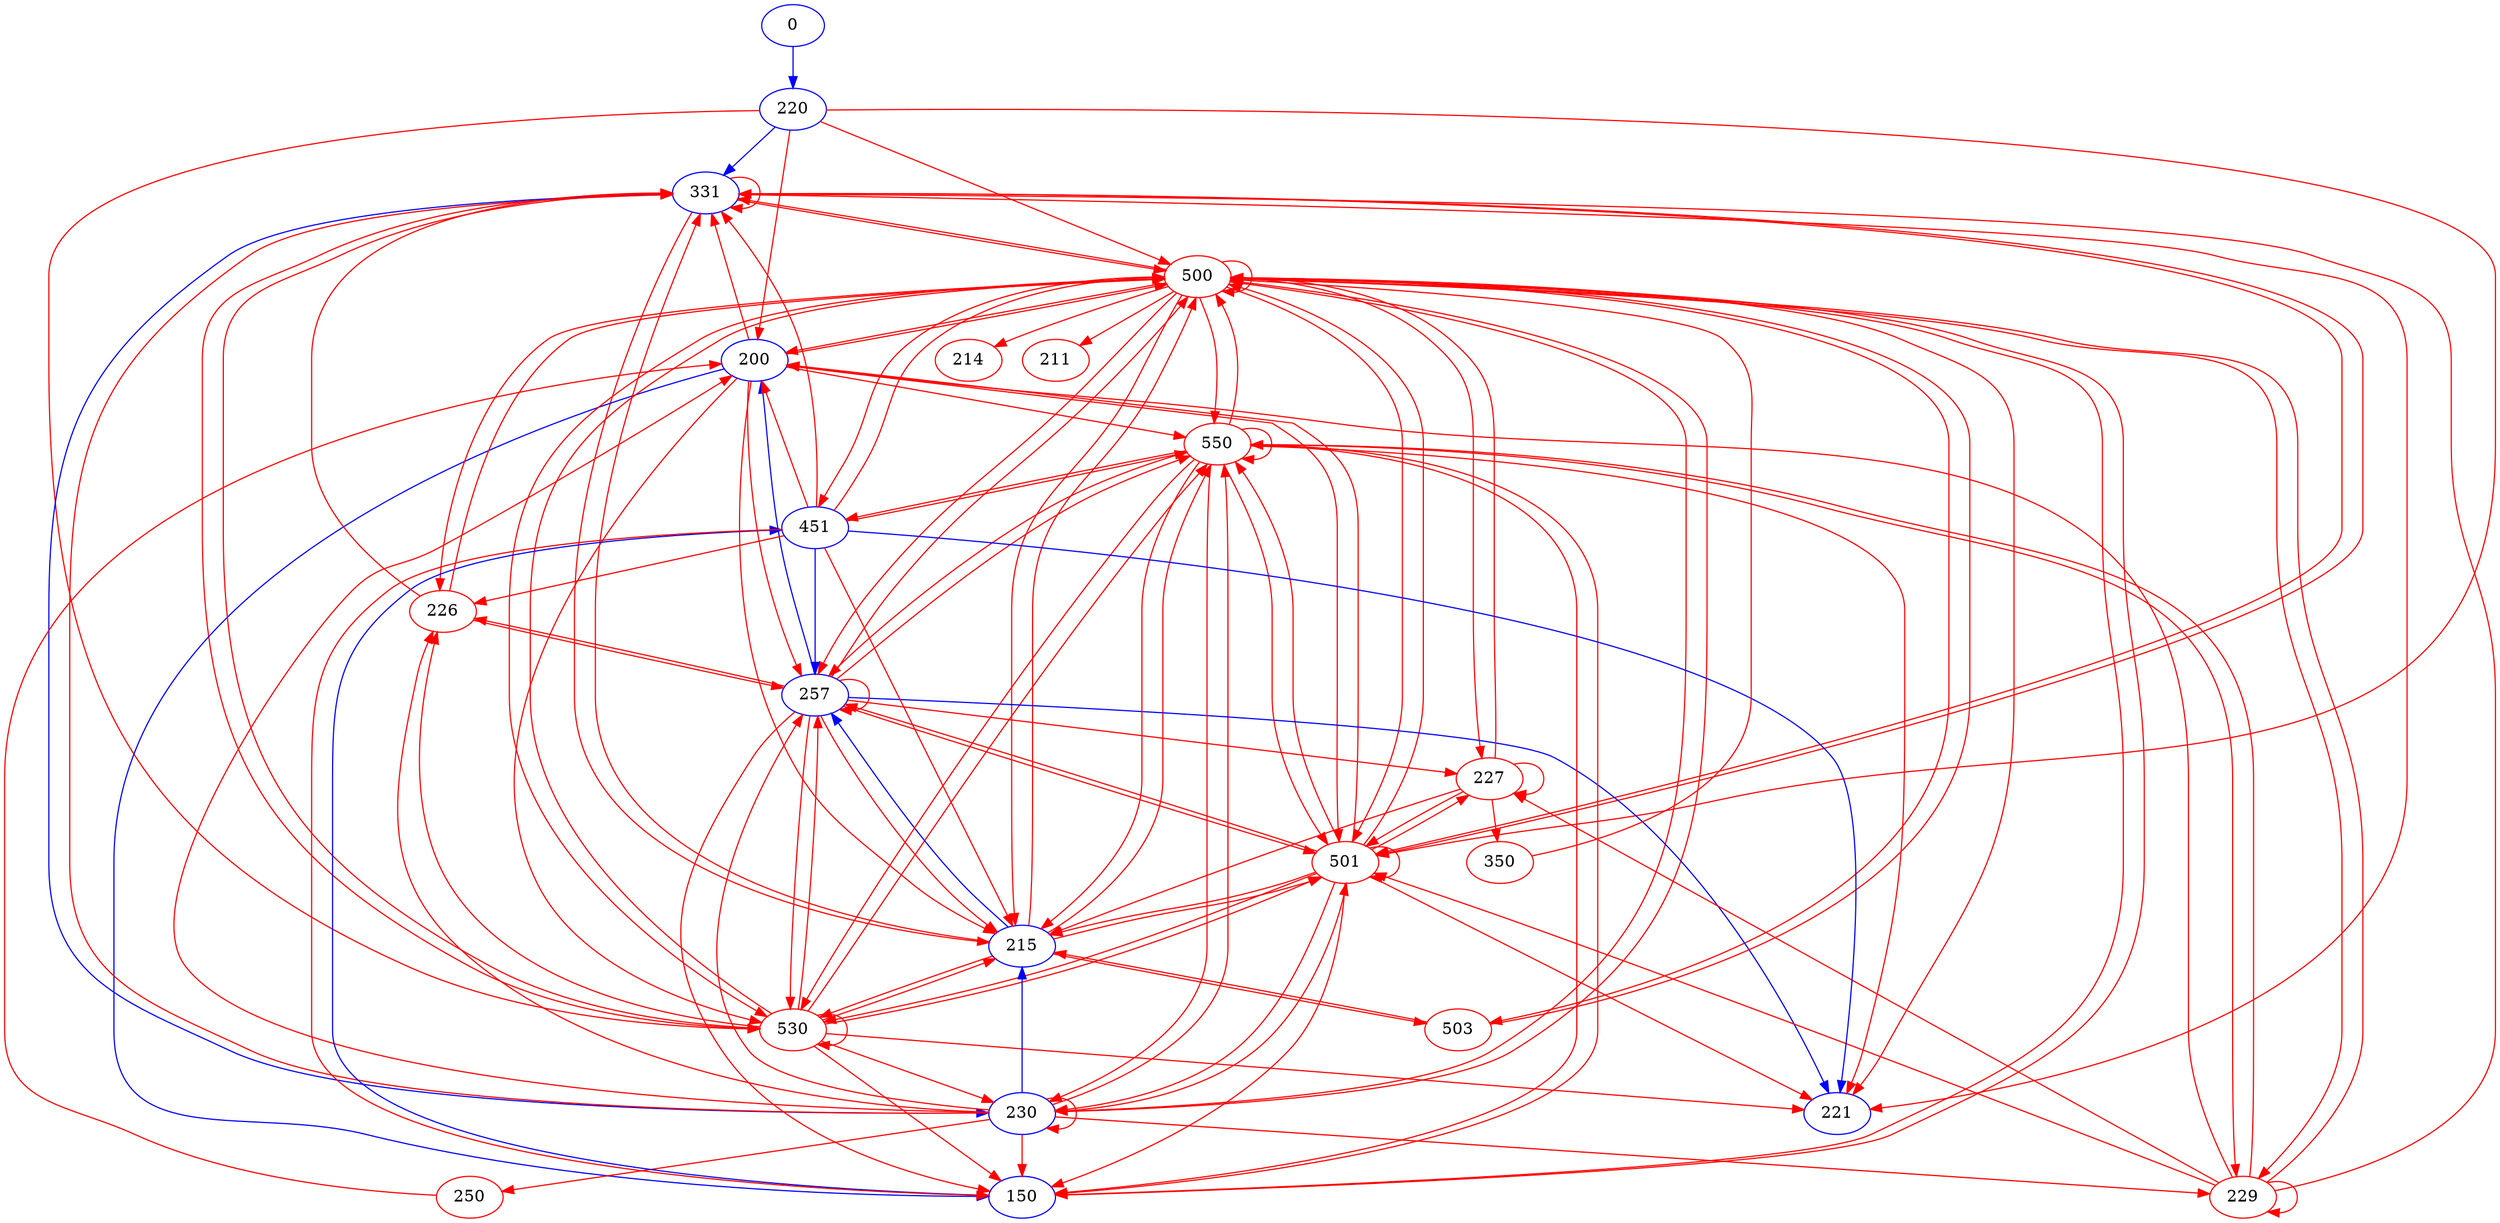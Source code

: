 digraph g {
	node [color=black];
	edge [color=black];
	0	[color=blue];
	220	[color=blue];
	0 -> 220	[key=new_edge,
		color=blue];
	331	[color=blue];
	220 -> 331	[key=new_edge,
		color=blue];
	200	[color=blue];
	220 -> 200	[key=new_edge,
		color=red];
	500	[color=red];
	220 -> 500	[key=new_edge,
		color=red];
	530	[color=red];
	220 -> 530	[key=new_edge,
		color=red];
	501	[color=red];
	220 -> 501	[key=new_edge,
		color=red];
	331 -> 331	[key=new_edge,
		color=red];
	230	[color=blue];
	331 -> 230	[key=new_edge,
		color=blue];
	215	[color=blue];
	331 -> 215	[key=new_edge,
		color=red];
	221	[color=blue];
	331 -> 221	[key=new_edge,
		color=red];
	331 -> 500	[key=new_edge,
		color=red];
	331 -> 530	[key=new_edge,
		color=red];
	331 -> 501	[key=new_edge,
		color=red];
	230 -> 331	[key=new_edge,
		color=red];
	230 -> 230	[key=new_edge,
		color=red];
	230 -> 215	[key=new_edge,
		color=blue];
	257	[color=blue];
	230 -> 257	[key=new_edge,
		color=red];
	230 -> 200	[key=new_edge,
		color=red];
	150	[color=blue];
	230 -> 150	[key=new_edge,
		color=red];
	230 -> 500	[key=new_edge,
		color=red];
	230 -> 501	[key=new_edge,
		color=red];
	550	[color=red];
	230 -> 550	[key=new_edge,
		color=red];
	226	[color=red];
	230 -> 226	[key=new_edge,
		color=red];
	229	[color=red];
	230 -> 229	[key=new_edge,
		color=red];
	250	[color=red];
	230 -> 250	[key=new_edge,
		color=red];
	215 -> 331	[key=new_edge,
		color=red];
	215 -> 257	[key=new_edge,
		color=blue];
	215 -> 500	[key=new_edge,
		color=red];
	215 -> 530	[key=new_edge,
		color=red];
	215 -> 501	[key=new_edge,
		color=red];
	215 -> 550	[key=new_edge,
		color=red];
	503	[color=red];
	215 -> 503	[key=new_edge,
		color=red];
	257 -> 215	[key=new_edge,
		color=red];
	257 -> 257	[key=new_edge,
		color=red];
	257 -> 200	[key=new_edge,
		color=blue];
	257 -> 150	[key=new_edge,
		color=red];
	257 -> 221	[key=new_edge,
		color=blue];
	257 -> 500	[key=new_edge,
		color=red];
	257 -> 530	[key=new_edge,
		color=red];
	257 -> 501	[key=new_edge,
		color=red];
	257 -> 550	[key=new_edge,
		color=red];
	227	[color=red];
	257 -> 227	[key=new_edge,
		color=red];
	257 -> 226	[key=new_edge,
		color=red];
	200 -> 331	[key=new_edge,
		color=red];
	200 -> 215	[key=new_edge,
		color=red];
	200 -> 257	[key=new_edge,
		color=red];
	200 -> 150	[key=new_edge,
		color=blue];
	200 -> 500	[key=new_edge,
		color=red];
	200 -> 530	[key=new_edge,
		color=red];
	200 -> 501	[key=new_edge,
		color=red];
	200 -> 550	[key=new_edge,
		color=red];
	451	[color=blue];
	150 -> 451	[key=new_edge,
		color=blue];
	150 -> 500	[key=new_edge,
		color=red];
	150 -> 550	[key=new_edge,
		color=red];
	451 -> 331	[key=new_edge,
		color=red];
	451 -> 215	[key=new_edge,
		color=red];
	451 -> 257	[key=new_edge,
		color=blue];
	451 -> 200	[key=new_edge,
		color=red];
	451 -> 150	[key=new_edge,
		color=red];
	451 -> 221	[key=new_edge,
		color=blue];
	451 -> 500	[key=new_edge,
		color=red];
	451 -> 550	[key=new_edge,
		color=red];
	451 -> 226	[key=new_edge,
		color=red];
	500 -> 331	[key=new_edge,
		color=red];
	500 -> 230	[key=new_edge,
		color=red];
	500 -> 215	[key=new_edge,
		color=red];
	500 -> 257	[key=new_edge,
		color=red];
	500 -> 200	[key=new_edge,
		color=red];
	500 -> 150	[key=new_edge,
		color=red];
	500 -> 451	[key=new_edge,
		color=red];
	500 -> 221	[key=new_edge,
		color=red];
	500 -> 500	[key=new_edge,
		color=red];
	500 -> 530	[key=new_edge,
		color=red];
	500 -> 501	[key=new_edge,
		color=red];
	214	[color=red];
	500 -> 214	[key=new_edge,
		color=red];
	500 -> 550	[key=new_edge,
		color=red];
	500 -> 227	[key=new_edge,
		color=red];
	500 -> 503	[key=new_edge,
		color=red];
	500 -> 226	[key=new_edge,
		color=red];
	500 -> 229	[key=new_edge,
		color=red];
	211	[color=red];
	500 -> 211	[key=new_edge,
		color=red];
	530 -> 331	[key=new_edge,
		color=red];
	530 -> 230	[key=new_edge,
		color=red];
	530 -> 215	[key=new_edge,
		color=red];
	530 -> 257	[key=new_edge,
		color=red];
	530 -> 150	[key=new_edge,
		color=red];
	530 -> 221	[key=new_edge,
		color=red];
	530 -> 500	[key=new_edge,
		color=red];
	530 -> 530	[key=new_edge,
		color=red];
	530 -> 501	[key=new_edge,
		color=red];
	530 -> 550	[key=new_edge,
		color=red];
	530 -> 226	[key=new_edge,
		color=red];
	501 -> 331	[key=new_edge,
		color=red];
	501 -> 230	[key=new_edge,
		color=red];
	501 -> 215	[key=new_edge,
		color=red];
	501 -> 257	[key=new_edge,
		color=red];
	501 -> 200	[key=new_edge,
		color=red];
	501 -> 150	[key=new_edge,
		color=red];
	501 -> 221	[key=new_edge,
		color=red];
	501 -> 500	[key=new_edge,
		color=red];
	501 -> 530	[key=new_edge,
		color=red];
	501 -> 501	[key=new_edge,
		color=red];
	501 -> 550	[key=new_edge,
		color=red];
	501 -> 227	[key=new_edge,
		color=red];
	550 -> 230	[key=new_edge,
		color=red];
	550 -> 215	[key=new_edge,
		color=red];
	550 -> 257	[key=new_edge,
		color=red];
	550 -> 150	[key=new_edge,
		color=red];
	550 -> 451	[key=new_edge,
		color=red];
	550 -> 221	[key=new_edge,
		color=red];
	550 -> 500	[key=new_edge,
		color=red];
	550 -> 530	[key=new_edge,
		color=red];
	550 -> 501	[key=new_edge,
		color=red];
	550 -> 550	[key=new_edge,
		color=red];
	550 -> 229	[key=new_edge,
		color=red];
	227 -> 215	[key=new_edge,
		color=red];
	227 -> 500	[key=new_edge,
		color=red];
	227 -> 501	[key=new_edge,
		color=red];
	227 -> 227	[key=new_edge,
		color=red];
	350	[color=red];
	227 -> 350	[key=new_edge,
		color=red];
	503 -> 215	[key=new_edge,
		color=red];
	503 -> 500	[key=new_edge,
		color=red];
	226 -> 331	[key=new_edge,
		color=red];
	226 -> 257	[key=new_edge,
		color=red];
	226 -> 500	[key=new_edge,
		color=red];
	229 -> 331	[key=new_edge,
		color=red];
	229 -> 200	[key=new_edge,
		color=red];
	229 -> 500	[key=new_edge,
		color=red];
	229 -> 501	[key=new_edge,
		color=red];
	229 -> 550	[key=new_edge,
		color=red];
	229 -> 227	[key=new_edge,
		color=red];
	229 -> 229	[key=new_edge,
		color=red];
	250 -> 200	[key=new_edge,
		color=red];
	350 -> 500	[key=new_edge,
		color=red];
}
